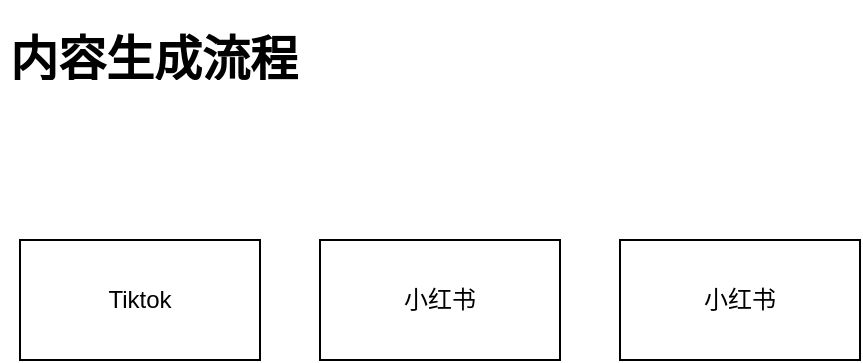 <mxfile>
    <diagram id="BleGX_yLESVcZQEp3x3D" name="第 1 页">
        <mxGraphModel dx="667" dy="497" grid="1" gridSize="10" guides="1" tooltips="1" connect="1" arrows="1" fold="1" page="1" pageScale="1" pageWidth="827" pageHeight="1169" math="0" shadow="0">
            <root>
                <mxCell id="0"/>
                <mxCell id="1" parent="0"/>
                <mxCell id="2" value="Tiktok" style="rounded=0;whiteSpace=wrap;html=1;" vertex="1" parent="1">
                    <mxGeometry x="140" y="270" width="120" height="60" as="geometry"/>
                </mxCell>
                <mxCell id="3" value="&lt;h1&gt;内容生成流程&lt;/h1&gt;" style="text;html=1;strokeColor=none;fillColor=none;spacing=5;spacingTop=-20;whiteSpace=wrap;overflow=hidden;rounded=0;" vertex="1" parent="1">
                    <mxGeometry x="130" y="160" width="180" height="30" as="geometry"/>
                </mxCell>
                <mxCell id="4" value="小红书" style="rounded=0;whiteSpace=wrap;html=1;" vertex="1" parent="1">
                    <mxGeometry x="290" y="270" width="120" height="60" as="geometry"/>
                </mxCell>
                <mxCell id="5" value="小红书" style="rounded=0;whiteSpace=wrap;html=1;" vertex="1" parent="1">
                    <mxGeometry x="440" y="270" width="120" height="60" as="geometry"/>
                </mxCell>
            </root>
        </mxGraphModel>
    </diagram>
</mxfile>